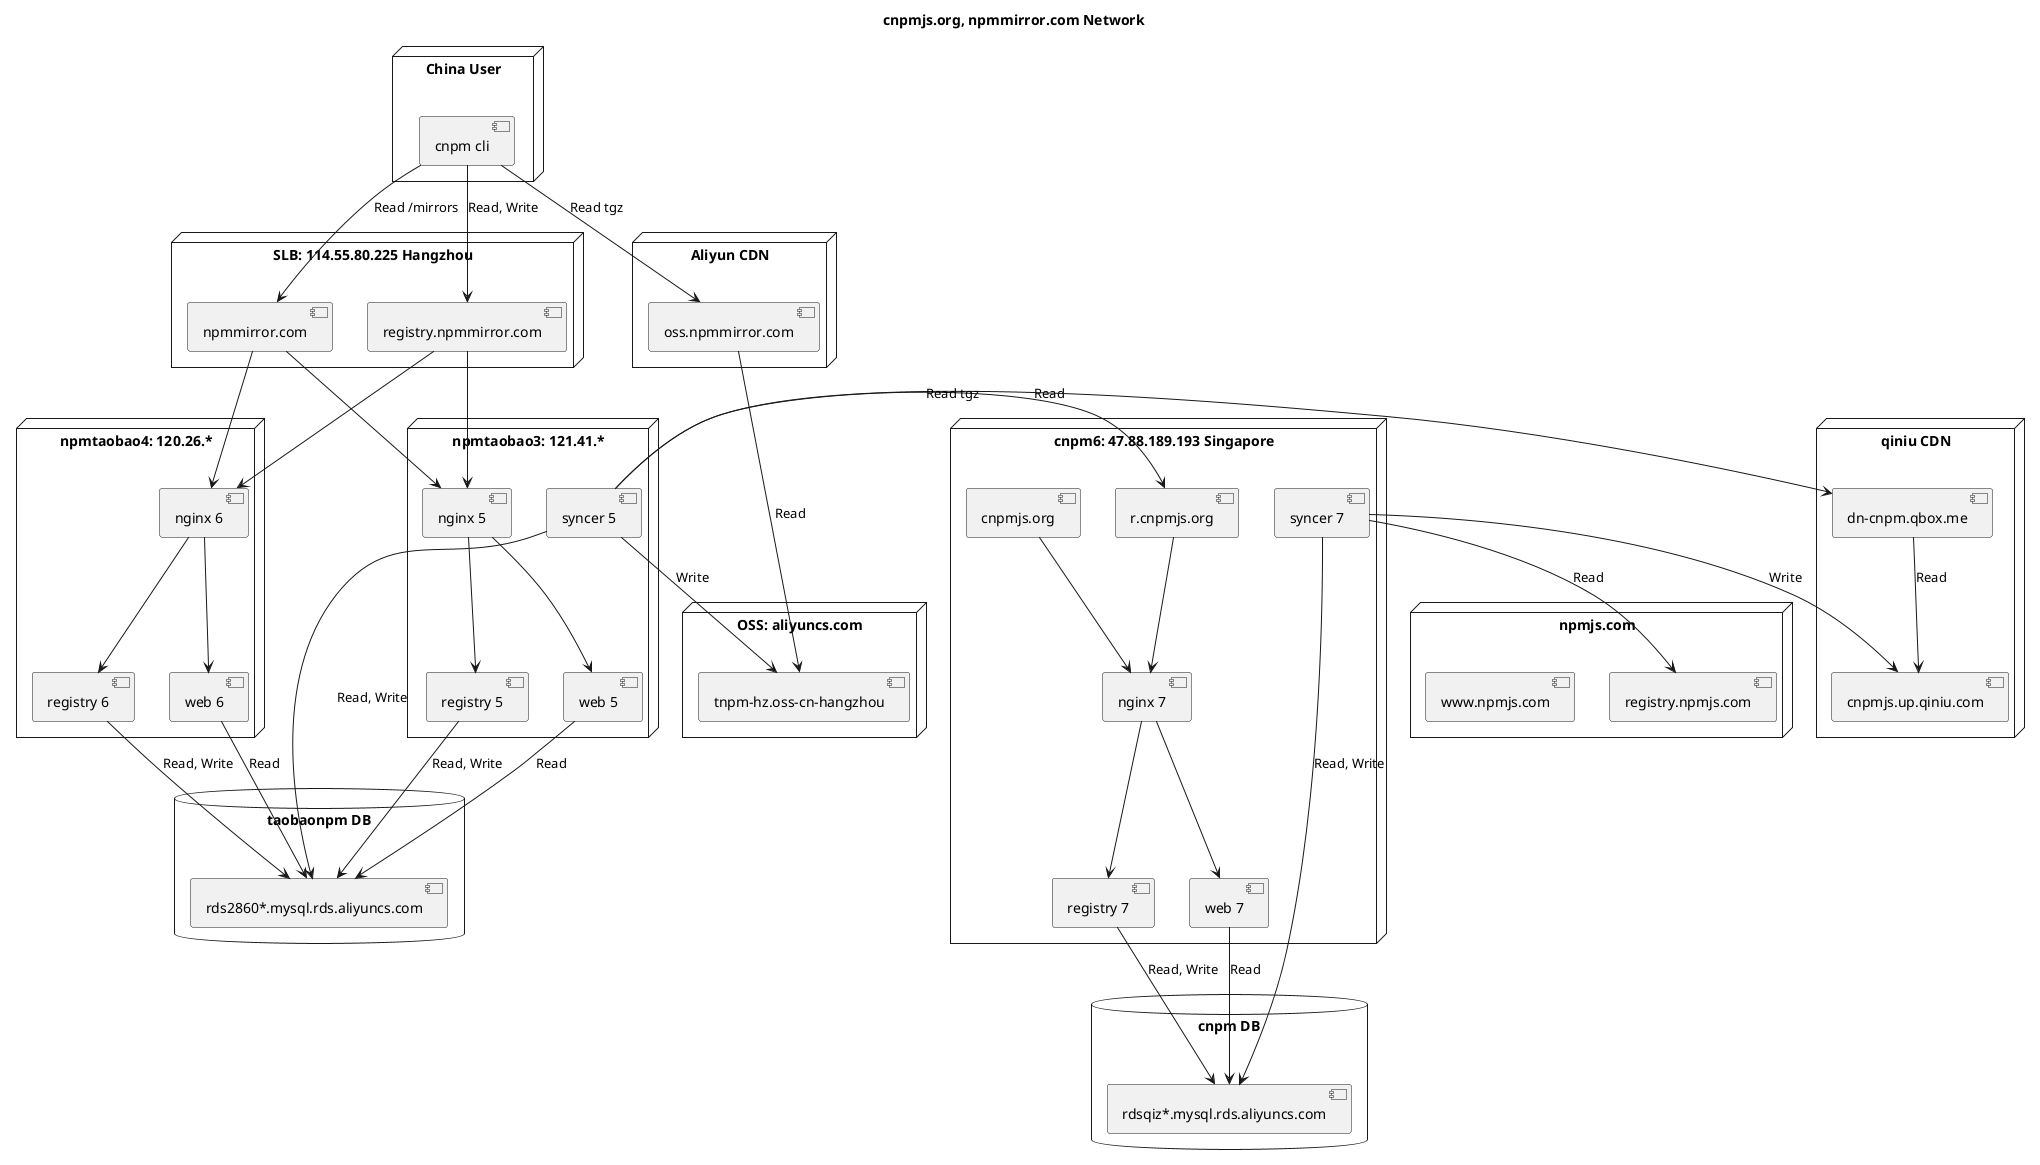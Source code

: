 @startuml

title cnpmjs.org, npmmirror.com Network

node "China User" {
  [cnpm cli]
}

node "OSS: aliyuncs.com" {
  [tnpm-hz.oss-cn-hangzhou]
}

node "SLB: 114.55.80.225 Hangzhou" {
  [npmmirror.com]
  [registry.npmmirror.com]
}

node "npmtaobao3: 121.41.*" {
  [nginx 5]
  [registry 5]
  [web 5]
  [syncer 5]
}

node "npmtaobao4: 120.26.*" {
  [nginx 6]
  [registry 6]
  [web 6]
}

node "cnpm6: 47.88.189.193 Singapore" {
  [cnpmjs.org]
  [r.cnpmjs.org]
  [nginx 7]
  [registry 7]
  [web 7]
  [syncer 7]
}

node "Aliyun CDN" {
  [oss.npmmirror.com]
}

node "qiniu CDN" {
  [cnpmjs.up.qiniu.com]
  [dn-cnpm.qbox.me]
}

database "taobaonpm DB" {
  [rds2860*.mysql.rds.aliyuncs.com]
}

database "cnpm DB" {
  [rdsqiz*.mysql.rds.aliyuncs.com]
}

node "npmjs.com" {
  [registry.npmjs.com]
  [www.npmjs.com]
}

[cnpm cli] -down-> [registry.npmmirror.com]: Read, Write
[cnpm cli] -down-> [oss.npmmirror.com]: Read tgz
[cnpm cli] -down-> [npmmirror.com]: "Read /mirrors"

[registry.npmmirror.com] -down-> [nginx 5]
[nginx 5] -down-> [registry 5]
[npmmirror.com] -down-> [nginx 5]
[nginx 5] -down-> [web 5]
[registry.npmmirror.com] -down-> [nginx 6]
[nginx 6] -down-> [registry 6]
[npmmirror.com] -down-> [nginx 6]
[nginx 6] -down-> [web 6]

[registry 5] -down-> [rds2860*.mysql.rds.aliyuncs.com]: Read, Write
[web 5] -down-> [rds2860*.mysql.rds.aliyuncs.com]: Read
[syncer 5] -down-> [rds2860*.mysql.rds.aliyuncs.com]: Read, Write
[syncer 5] -down-> [tnpm-hz.oss-cn-hangzhou]: Write
[syncer 5] -> [r.cnpmjs.org]: Read
[syncer 5] -> [dn-cnpm.qbox.me]: Read tgz
[registry 6] -down-> [rds2860*.mysql.rds.aliyuncs.com]: Read, Write
[web 6] -down-> [rds2860*.mysql.rds.aliyuncs.com]: Read

[cnpmjs.org] -down-> [nginx 7]
[nginx 7] -down-> [registry 7]
[r.cnpmjs.org] -down-> [nginx 7]
[nginx 7] -down-> [web 7]

[registry 7] -down-> [rdsqiz*.mysql.rds.aliyuncs.com]: Read, Write
[web 7] -down-> [rdsqiz*.mysql.rds.aliyuncs.com]: Read
[syncer 7] -down-> [rdsqiz*.mysql.rds.aliyuncs.com]: Read, Write
[syncer 7] -down-> [cnpmjs.up.qiniu.com]: Write
[syncer 7] -down-> [registry.npmjs.com]: Read

[oss.npmmirror.com] -down-> [tnpm-hz.oss-cn-hangzhou]: Read
[dn-cnpm.qbox.me] -down-> [cnpmjs.up.qiniu.com]: Read

@enduml
